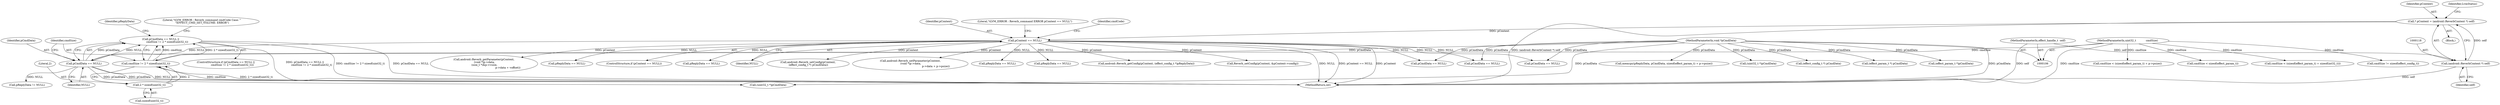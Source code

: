 digraph "0_Android_9e29523b9537983b4c4b205ff868d0b3bca0383b_0@API" {
"1000562" [label="(Call,pCmdData == NULL ||\n                cmdSize != 2 * sizeof(uint32_t))"];
"1000563" [label="(Call,pCmdData == NULL)"];
"1000110" [label="(MethodParameterIn,void *pCmdData)"];
"1000127" [label="(Call,pContext == NULL)"];
"1000115" [label="(Call,* pContext = (android::ReverbContext *) self)"];
"1000117" [label="(Call,(android::ReverbContext *) self)"];
"1000107" [label="(MethodParameterIn,effect_handle_t  self)"];
"1000566" [label="(Call,cmdSize != 2 * sizeof(uint32_t))"];
"1000109" [label="(MethodParameterIn,uint32_t            cmdSize)"];
"1000568" [label="(Call,2 * sizeof(uint32_t))"];
"1000119" [label="(Identifier,self)"];
"1000570" [label="(Call,sizeof(uint32_t))"];
"1000563" [label="(Call,pCmdData == NULL)"];
"1000129" [label="(Identifier,NULL)"];
"1000128" [label="(Identifier,pContext)"];
"1000116" [label="(Identifier,pContext)"];
"1000202" [label="(Call,android::Reverb_setConfig(pContext,\n (effect_config_t *) pCmdData))"];
"1000311" [label="(Call,memcpy(pReplyData, pCmdData, sizeof(effect_param_t) + p->psize))"];
"1000115" [label="(Call,* pContext = (android::ReverbContext *) self)"];
"1000433" [label="(Call,android::Reverb_setParameter(pContext,\n (void *)p->data,\n                                                              p->data + p->psize))"];
"1000142" [label="(Call,pReplyData == NULL)"];
"1000688" [label="(MethodReturn,int)"];
"1000127" [label="(Call,pContext == NULL)"];
"1000609" [label="(Call,(uint32_t *)pCmdData)"];
"1000132" [label="(Literal,\"\tLVM_ERROR : Reverb_command ERROR pContext == NULL\")"];
"1000562" [label="(Call,pCmdData == NULL ||\n                cmdSize != 2 * sizeof(uint32_t))"];
"1000280" [label="(Call,cmdSize < (sizeof(effect_param_t) + p->psize))"];
"1000271" [label="(Call,pCmdData == NULL)"];
"1000204" [label="(Call,(effect_config_t *) pCmdData)"];
"1000565" [label="(Identifier,NULL)"];
"1000211" [label="(Call,pReplyData == NULL)"];
"1000109" [label="(MethodParameterIn,uint32_t            cmdSize)"];
"1000107" [label="(MethodParameterIn,effect_handle_t  self)"];
"1000170" [label="(Call,pCmdData == NULL)"];
"1000229" [label="(Call,android::Reverb_getConfig(pContext, (effect_config_t *)pReplyData))"];
"1000236" [label="(Call,Reverb_setConfig(pContext, &pContext->config))"];
"1000275" [label="(Call,cmdSize < sizeof(effect_param_t))"];
"1000574" [label="(Literal,\"\tLVM_ERROR : Reverb_command cmdCode Case: \"\n \"EFFECT_CMD_SET_VOLUME: ERROR\")"];
"1000383" [label="(Call,cmdSize < (sizeof(effect_param_t) + sizeof(int32_t)))"];
"1000345" [label="(Call,android::Reverb_getParameter(pContext,\n (void *)p->data,\n (size_t *)&p->vsize,\n                                                          p->data + voffset))"];
"1000564" [label="(Identifier,pCmdData)"];
"1000174" [label="(Call,cmdSize != sizeof(effect_config_t))"];
"1000412" [label="(Call,(effect_param_t *) pCmdData)"];
"1000569" [label="(Literal,2)"];
"1000567" [label="(Identifier,cmdSize)"];
"1000124" [label="(Identifier,LvmStatus)"];
"1000110" [label="(MethodParameterIn,void *pCmdData)"];
"1000451" [label="(Call,pReplyData == NULL)"];
"1000117" [label="(Call,(android::ReverbContext *) self)"];
"1000113" [label="(Block,)"];
"1000568" [label="(Call,2 * sizeof(uint32_t))"];
"1000126" [label="(ControlStructure,if (pContext == NULL))"];
"1000379" [label="(Call,pCmdData == NULL)"];
"1000566" [label="(Call,cmdSize != 2 * sizeof(uint32_t))"];
"1000561" [label="(ControlStructure,if (pCmdData == NULL ||\n                cmdSize != 2 * sizeof(uint32_t)))"];
"1000137" [label="(Identifier,cmdCode)"];
"1000580" [label="(Identifier,pReplyData)"];
"1000579" [label="(Call,pReplyData != NULL)"];
"1000522" [label="(Call,pReplyData == NULL)"];
"1000592" [label="(Call,(uint32_t *)pCmdData)"];
"1000248" [label="(Call,(effect_param_t *)pCmdData)"];
"1000562" -> "1000561"  [label="AST: "];
"1000562" -> "1000563"  [label="CFG: "];
"1000562" -> "1000566"  [label="CFG: "];
"1000563" -> "1000562"  [label="AST: "];
"1000566" -> "1000562"  [label="AST: "];
"1000574" -> "1000562"  [label="CFG: "];
"1000580" -> "1000562"  [label="CFG: "];
"1000562" -> "1000688"  [label="DDG: pCmdData == NULL"];
"1000562" -> "1000688"  [label="DDG: pCmdData == NULL ||\n                cmdSize != 2 * sizeof(uint32_t)"];
"1000562" -> "1000688"  [label="DDG: cmdSize != 2 * sizeof(uint32_t)"];
"1000563" -> "1000562"  [label="DDG: pCmdData"];
"1000563" -> "1000562"  [label="DDG: NULL"];
"1000566" -> "1000562"  [label="DDG: cmdSize"];
"1000566" -> "1000562"  [label="DDG: 2 * sizeof(uint32_t)"];
"1000563" -> "1000565"  [label="CFG: "];
"1000564" -> "1000563"  [label="AST: "];
"1000565" -> "1000563"  [label="AST: "];
"1000567" -> "1000563"  [label="CFG: "];
"1000563" -> "1000688"  [label="DDG: NULL"];
"1000563" -> "1000688"  [label="DDG: pCmdData"];
"1000110" -> "1000563"  [label="DDG: pCmdData"];
"1000127" -> "1000563"  [label="DDG: NULL"];
"1000563" -> "1000579"  [label="DDG: NULL"];
"1000563" -> "1000592"  [label="DDG: pCmdData"];
"1000110" -> "1000106"  [label="AST: "];
"1000110" -> "1000688"  [label="DDG: pCmdData"];
"1000110" -> "1000170"  [label="DDG: pCmdData"];
"1000110" -> "1000204"  [label="DDG: pCmdData"];
"1000110" -> "1000248"  [label="DDG: pCmdData"];
"1000110" -> "1000271"  [label="DDG: pCmdData"];
"1000110" -> "1000311"  [label="DDG: pCmdData"];
"1000110" -> "1000379"  [label="DDG: pCmdData"];
"1000110" -> "1000412"  [label="DDG: pCmdData"];
"1000110" -> "1000592"  [label="DDG: pCmdData"];
"1000110" -> "1000609"  [label="DDG: pCmdData"];
"1000127" -> "1000126"  [label="AST: "];
"1000127" -> "1000129"  [label="CFG: "];
"1000128" -> "1000127"  [label="AST: "];
"1000129" -> "1000127"  [label="AST: "];
"1000132" -> "1000127"  [label="CFG: "];
"1000137" -> "1000127"  [label="CFG: "];
"1000127" -> "1000688"  [label="DDG: NULL"];
"1000127" -> "1000688"  [label="DDG: pContext == NULL"];
"1000127" -> "1000688"  [label="DDG: pContext"];
"1000115" -> "1000127"  [label="DDG: pContext"];
"1000127" -> "1000142"  [label="DDG: NULL"];
"1000127" -> "1000170"  [label="DDG: NULL"];
"1000127" -> "1000202"  [label="DDG: pContext"];
"1000127" -> "1000211"  [label="DDG: NULL"];
"1000127" -> "1000229"  [label="DDG: pContext"];
"1000127" -> "1000236"  [label="DDG: pContext"];
"1000127" -> "1000271"  [label="DDG: NULL"];
"1000127" -> "1000345"  [label="DDG: pContext"];
"1000127" -> "1000379"  [label="DDG: NULL"];
"1000127" -> "1000433"  [label="DDG: pContext"];
"1000127" -> "1000451"  [label="DDG: NULL"];
"1000127" -> "1000522"  [label="DDG: NULL"];
"1000115" -> "1000113"  [label="AST: "];
"1000115" -> "1000117"  [label="CFG: "];
"1000116" -> "1000115"  [label="AST: "];
"1000117" -> "1000115"  [label="AST: "];
"1000124" -> "1000115"  [label="CFG: "];
"1000115" -> "1000688"  [label="DDG: (android::ReverbContext *) self"];
"1000117" -> "1000115"  [label="DDG: self"];
"1000117" -> "1000119"  [label="CFG: "];
"1000118" -> "1000117"  [label="AST: "];
"1000119" -> "1000117"  [label="AST: "];
"1000117" -> "1000688"  [label="DDG: self"];
"1000107" -> "1000117"  [label="DDG: self"];
"1000107" -> "1000106"  [label="AST: "];
"1000107" -> "1000688"  [label="DDG: self"];
"1000566" -> "1000568"  [label="CFG: "];
"1000567" -> "1000566"  [label="AST: "];
"1000568" -> "1000566"  [label="AST: "];
"1000566" -> "1000688"  [label="DDG: 2 * sizeof(uint32_t)"];
"1000566" -> "1000688"  [label="DDG: cmdSize"];
"1000109" -> "1000566"  [label="DDG: cmdSize"];
"1000568" -> "1000566"  [label="DDG: 2"];
"1000109" -> "1000106"  [label="AST: "];
"1000109" -> "1000688"  [label="DDG: cmdSize"];
"1000109" -> "1000174"  [label="DDG: cmdSize"];
"1000109" -> "1000275"  [label="DDG: cmdSize"];
"1000109" -> "1000280"  [label="DDG: cmdSize"];
"1000109" -> "1000383"  [label="DDG: cmdSize"];
"1000568" -> "1000570"  [label="CFG: "];
"1000569" -> "1000568"  [label="AST: "];
"1000570" -> "1000568"  [label="AST: "];
}
